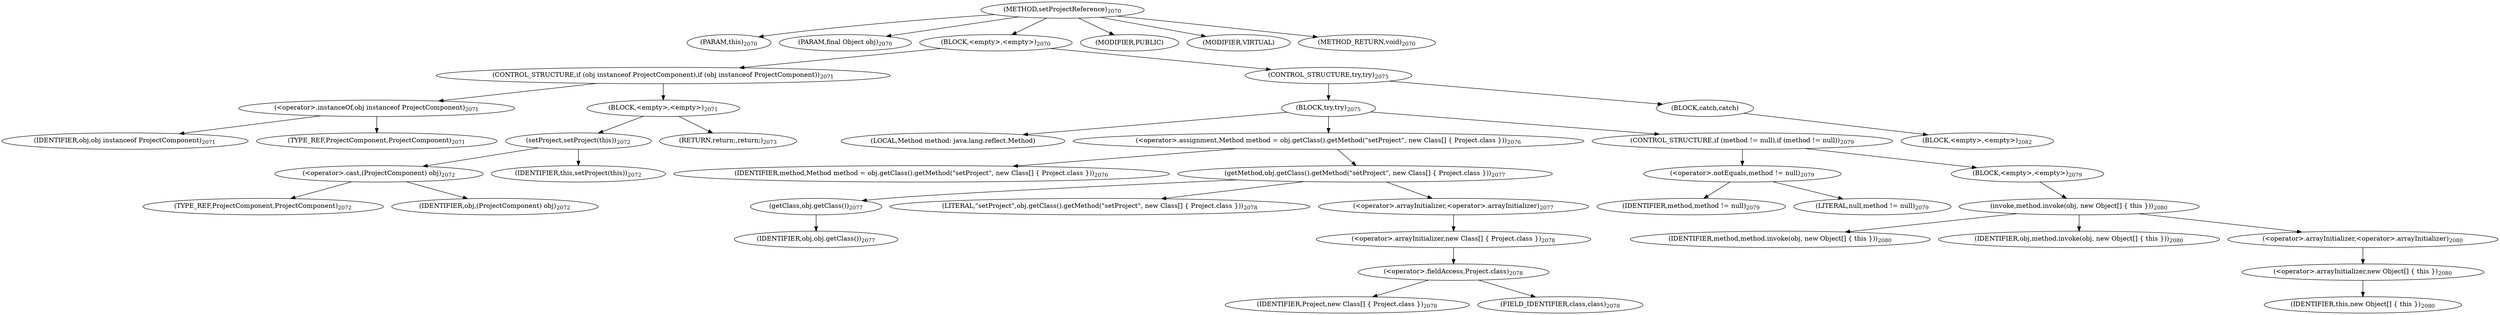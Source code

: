 digraph "setProjectReference" {  
"3271" [label = <(METHOD,setProjectReference)<SUB>2070</SUB>> ]
"243" [label = <(PARAM,this)<SUB>2070</SUB>> ]
"3272" [label = <(PARAM,final Object obj)<SUB>2070</SUB>> ]
"3273" [label = <(BLOCK,&lt;empty&gt;,&lt;empty&gt;)<SUB>2070</SUB>> ]
"3274" [label = <(CONTROL_STRUCTURE,if (obj instanceof ProjectComponent),if (obj instanceof ProjectComponent))<SUB>2071</SUB>> ]
"3275" [label = <(&lt;operator&gt;.instanceOf,obj instanceof ProjectComponent)<SUB>2071</SUB>> ]
"3276" [label = <(IDENTIFIER,obj,obj instanceof ProjectComponent)<SUB>2071</SUB>> ]
"3277" [label = <(TYPE_REF,ProjectComponent,ProjectComponent)<SUB>2071</SUB>> ]
"3278" [label = <(BLOCK,&lt;empty&gt;,&lt;empty&gt;)<SUB>2071</SUB>> ]
"3279" [label = <(setProject,setProject(this))<SUB>2072</SUB>> ]
"3280" [label = <(&lt;operator&gt;.cast,(ProjectComponent) obj)<SUB>2072</SUB>> ]
"3281" [label = <(TYPE_REF,ProjectComponent,ProjectComponent)<SUB>2072</SUB>> ]
"3282" [label = <(IDENTIFIER,obj,(ProjectComponent) obj)<SUB>2072</SUB>> ]
"242" [label = <(IDENTIFIER,this,setProject(this))<SUB>2072</SUB>> ]
"3283" [label = <(RETURN,return;,return;)<SUB>2073</SUB>> ]
"3284" [label = <(CONTROL_STRUCTURE,try,try)<SUB>2075</SUB>> ]
"3285" [label = <(BLOCK,try,try)<SUB>2075</SUB>> ]
"3286" [label = <(LOCAL,Method method: java.lang.reflect.Method)> ]
"3287" [label = <(&lt;operator&gt;.assignment,Method method = obj.getClass().getMethod(&quot;setProject&quot;, new Class[] { Project.class }))<SUB>2076</SUB>> ]
"3288" [label = <(IDENTIFIER,method,Method method = obj.getClass().getMethod(&quot;setProject&quot;, new Class[] { Project.class }))<SUB>2076</SUB>> ]
"3289" [label = <(getMethod,obj.getClass().getMethod(&quot;setProject&quot;, new Class[] { Project.class }))<SUB>2077</SUB>> ]
"3290" [label = <(getClass,obj.getClass())<SUB>2077</SUB>> ]
"3291" [label = <(IDENTIFIER,obj,obj.getClass())<SUB>2077</SUB>> ]
"3292" [label = <(LITERAL,&quot;setProject&quot;,obj.getClass().getMethod(&quot;setProject&quot;, new Class[] { Project.class }))<SUB>2078</SUB>> ]
"3293" [label = <(&lt;operator&gt;.arrayInitializer,&lt;operator&gt;.arrayInitializer)<SUB>2077</SUB>> ]
"3294" [label = <(&lt;operator&gt;.arrayInitializer,new Class[] { Project.class })<SUB>2078</SUB>> ]
"3295" [label = <(&lt;operator&gt;.fieldAccess,Project.class)<SUB>2078</SUB>> ]
"3296" [label = <(IDENTIFIER,Project,new Class[] { Project.class })<SUB>2078</SUB>> ]
"3297" [label = <(FIELD_IDENTIFIER,class,class)<SUB>2078</SUB>> ]
"3298" [label = <(CONTROL_STRUCTURE,if (method != null),if (method != null))<SUB>2079</SUB>> ]
"3299" [label = <(&lt;operator&gt;.notEquals,method != null)<SUB>2079</SUB>> ]
"3300" [label = <(IDENTIFIER,method,method != null)<SUB>2079</SUB>> ]
"3301" [label = <(LITERAL,null,method != null)<SUB>2079</SUB>> ]
"3302" [label = <(BLOCK,&lt;empty&gt;,&lt;empty&gt;)<SUB>2079</SUB>> ]
"3303" [label = <(invoke,method.invoke(obj, new Object[] { this }))<SUB>2080</SUB>> ]
"3304" [label = <(IDENTIFIER,method,method.invoke(obj, new Object[] { this }))<SUB>2080</SUB>> ]
"3305" [label = <(IDENTIFIER,obj,method.invoke(obj, new Object[] { this }))<SUB>2080</SUB>> ]
"3306" [label = <(&lt;operator&gt;.arrayInitializer,&lt;operator&gt;.arrayInitializer)<SUB>2080</SUB>> ]
"3307" [label = <(&lt;operator&gt;.arrayInitializer,new Object[] { this })<SUB>2080</SUB>> ]
"244" [label = <(IDENTIFIER,this,new Object[] { this })<SUB>2080</SUB>> ]
"3308" [label = <(BLOCK,catch,catch)> ]
"3309" [label = <(BLOCK,&lt;empty&gt;,&lt;empty&gt;)<SUB>2082</SUB>> ]
"3310" [label = <(MODIFIER,PUBLIC)> ]
"3311" [label = <(MODIFIER,VIRTUAL)> ]
"3312" [label = <(METHOD_RETURN,void)<SUB>2070</SUB>> ]
  "3271" -> "243" 
  "3271" -> "3272" 
  "3271" -> "3273" 
  "3271" -> "3310" 
  "3271" -> "3311" 
  "3271" -> "3312" 
  "3273" -> "3274" 
  "3273" -> "3284" 
  "3274" -> "3275" 
  "3274" -> "3278" 
  "3275" -> "3276" 
  "3275" -> "3277" 
  "3278" -> "3279" 
  "3278" -> "3283" 
  "3279" -> "3280" 
  "3279" -> "242" 
  "3280" -> "3281" 
  "3280" -> "3282" 
  "3284" -> "3285" 
  "3284" -> "3308" 
  "3285" -> "3286" 
  "3285" -> "3287" 
  "3285" -> "3298" 
  "3287" -> "3288" 
  "3287" -> "3289" 
  "3289" -> "3290" 
  "3289" -> "3292" 
  "3289" -> "3293" 
  "3290" -> "3291" 
  "3293" -> "3294" 
  "3294" -> "3295" 
  "3295" -> "3296" 
  "3295" -> "3297" 
  "3298" -> "3299" 
  "3298" -> "3302" 
  "3299" -> "3300" 
  "3299" -> "3301" 
  "3302" -> "3303" 
  "3303" -> "3304" 
  "3303" -> "3305" 
  "3303" -> "3306" 
  "3306" -> "3307" 
  "3307" -> "244" 
  "3308" -> "3309" 
}
